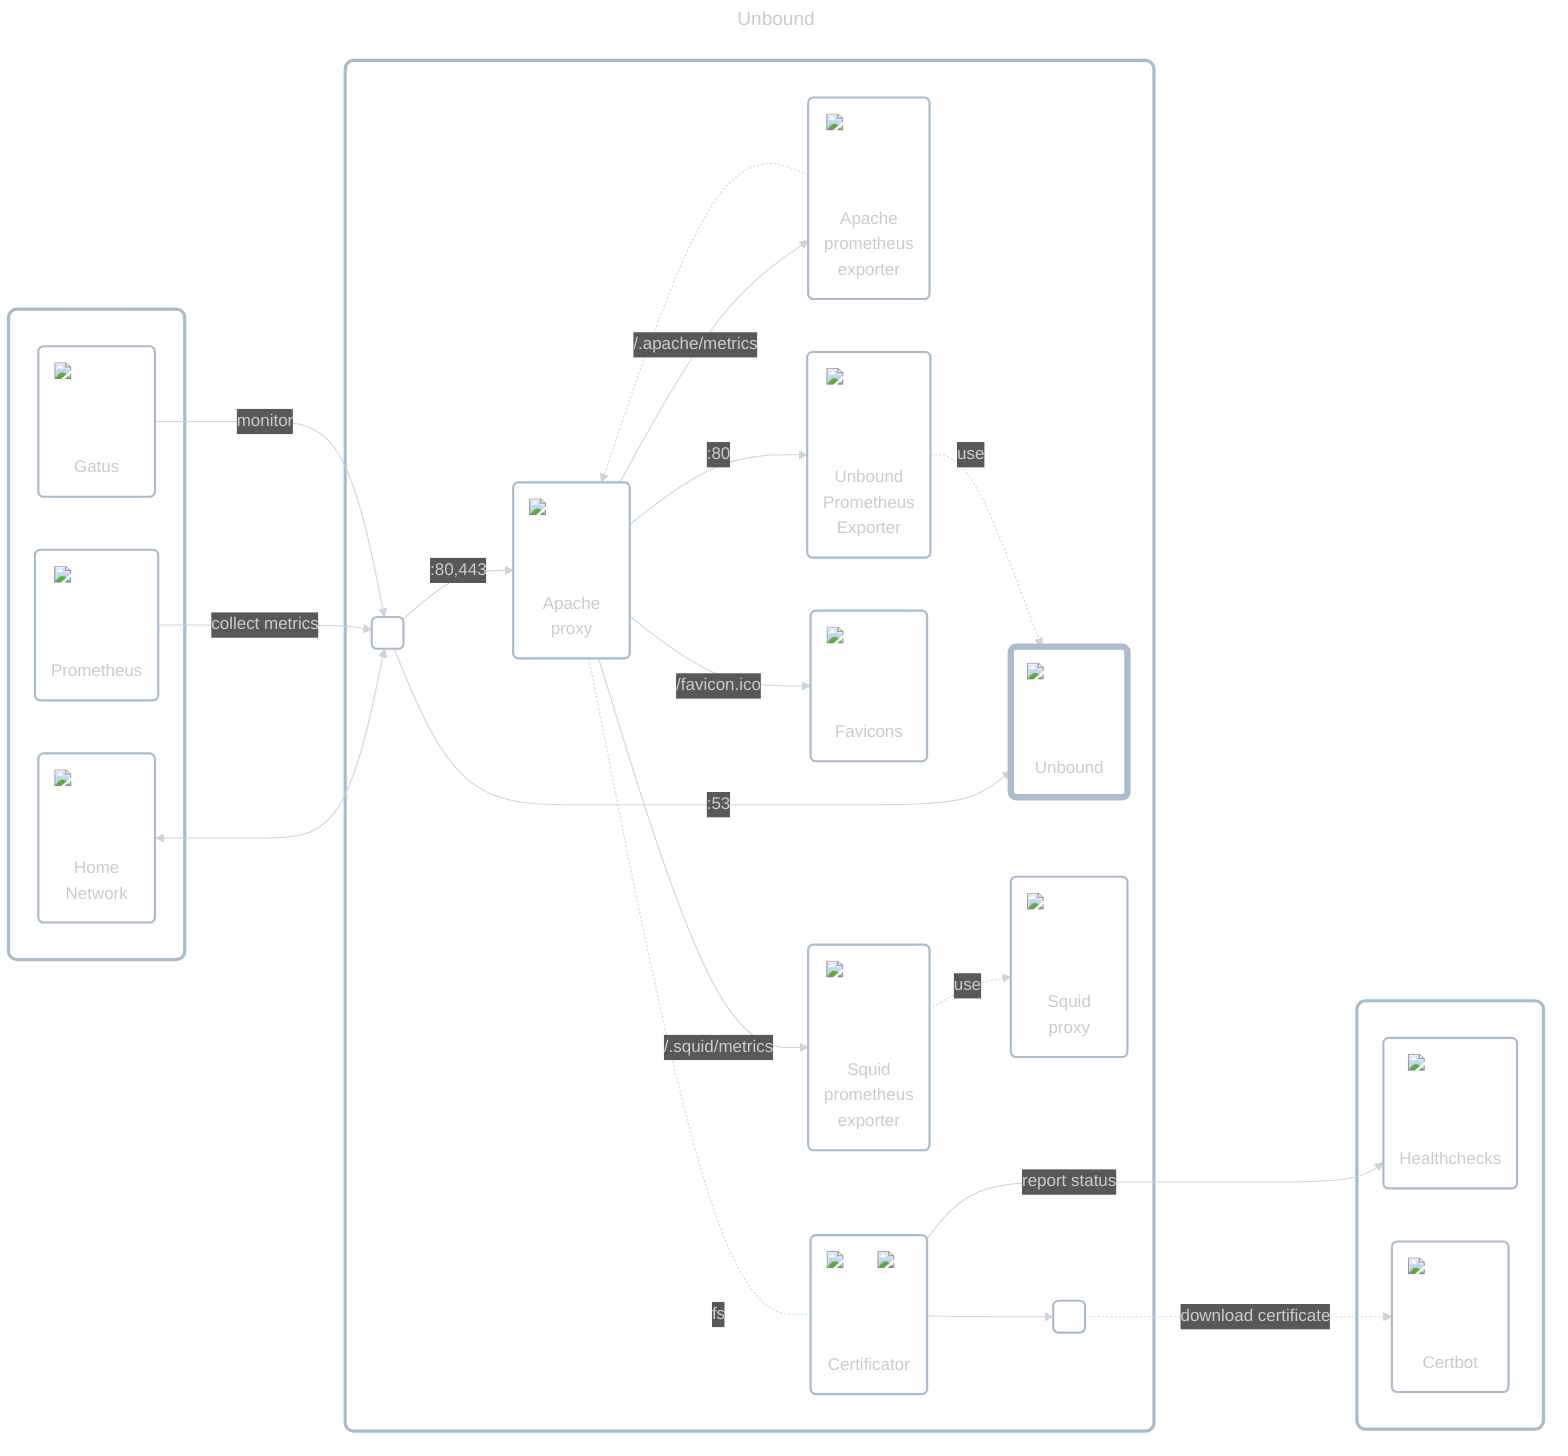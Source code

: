 ---
title: Unbound
config:
    theme: dark
---

flowchart LR
    classDef cluster fill:#ffffff00,stroke:#aabbccff,stroke-width:3px,rx:8px,ry:8px;
    classDef node fill:#ffffff00,stroke:#aabbccff,stroke-width:2px,rx:5px,ry:5px;
    classDef dashed_border stroke-dasharray:10 6;
    classDef strong_border stroke-width:6px;

    subgraph app_wrapper["App"]
        inbound_interface(" ")
        apache_proxy("<div style='position:relative;width:80px;height:80px;margin:0 auto;margin-bottom:0.5em'><img src='../../../../icons/apache.png' style='min-width:80px;max-width:80px' /></div>Apache<br/>proxy")
        apache_prometheus_exporter("<div style='position:relative;width:80px;height:80px;margin:0 auto;margin-bottom:0.5em'><img src='../../../../icons/apache-prometheus-exporter.png' style='min-width:80px;max-width:80px' /></div>Apache<br/>prometheus<br/>exporter")
        certificator("<div style='position:relative;width:80px;height:80px;margin:0 auto;margin-bottom:1em'><img src='../../../../icons/cronjob.png' style='min-width:32px;max-width:32px;position:absolute;top:0;right:0' /><img src='../../../../icons/lets-encrypt.png' style='min-width:80px;max-width:80px' /></div>Certificator")
        favicons("<div style='position:relative;width:80px;height:80px;margin:0 auto;margin-bottom:0.5em'><img src='../../../../icons/picture.png' style='min-width:80px;max-width:80px' /></div>Favicons")
        unbound("<div style='position:relative;width:80px;height:80px;margin:0 auto;margin-bottom:0.5em'><img src='../../../../icons/unbound.png' style='min-width:80px;max-width:80px' /></div>Unbound")
        class unbound strong_border;
        unbound_prometheus_exporter("<div style='position:relative;width:80px;height:80px;margin:0 auto;margin-bottom:0.75em'><img src='../../../../icons/prometheus.png' style='min-width:80px;max-width:80px' /></div>Unbound<br/>Prometheus<br/>Exporter")
        squid_proxy("<div style='position:relative;width:80px;height:80px;margin:0 auto;margin-bottom:0.75em'><img src='../../../../icons/squid.png' style='min-width:80px;max-width:80px' /></div>Squid<br/>proxy")
        squid_prometheus_exporter("<div style='position:relative;width:80px;height:80px;margin:0 auto;margin-bottom:0.75em'><img src='../../../../icons/squid-prometheus-exporter.png' style='min-width:80px;max-width:80px' /></div>Squid<br/>prometheus<br/>exporter")
        outbound_interface_1(" ")

        inbound_interface -->|:80,443| apache_proxy -->|:80| unbound_prometheus_exporter
        inbound_interface -->|:53| unbound
        unbound_prometheus_exporter -.->|use| unbound
        apache_prometheus_exporter -.-> apache_proxy -->|/.apache/metrics| apache_prometheus_exporter
        apache_proxy -.-|fs| certificator
        apache_proxy -->|/.squid/metrics| squid_prometheus_exporter -.->|use| squid_proxy
        apache_proxy -->|/favicon.ico| favicons
        squid_proxy ~~~ squid_prometheus_exporter
        certificator --> outbound_interface_1
    end

    subgraph others_1["Others"]
        home_network("<div style='position:relative;width:80px;height:80px;margin:0 auto;margin-bottom:0.1em'><img src='../../../../icons/network.png' style='min-width:80px;max-width:80px' /></div>Home<br/>Network")
        prometheus("<div style='position:relative;width:80px;height:80px;margin:0 auto;margin-bottom:0.5em'><img src='../../../../icons/prometheus.png' style='min-width:80px;max-width:80px' /></div>Prometheus")
        gatus("<div style='position:relative;width:80px;height:80px;margin:0 auto;margin-bottom:0.5em'><img src='../../../../icons/gatus.png' style='min-width:80px;max-width:80px' /></div>Gatus")

        home_network <--> inbound_interface
        prometheus -->|collect metrics| inbound_interface
        gatus -->|monitor| inbound_interface
    end

    subgraph others_2["Others"]
        healthchecks("<div style='position:relative;width:80px;height:80px;margin:0 auto;margin-bottom:0.5em'><img src='../../../../icons/healthchecks.png' style='min-width:80px;max-width:80px' /></div>Healthchecks")
        certbot("<div style='position:relative;width:80px;height:80px;margin:0 auto;margin-bottom:0.5em'><img src='../../../../icons/lets-encrypt.png' style='min-width:80px;max-width:80px' /></div>Certbot")

        certificator -->|report status| healthchecks
        outbound_interface_1 -.->|download certificate| certbot
    end

    squid_prometheus_exporter ~~~ others_2